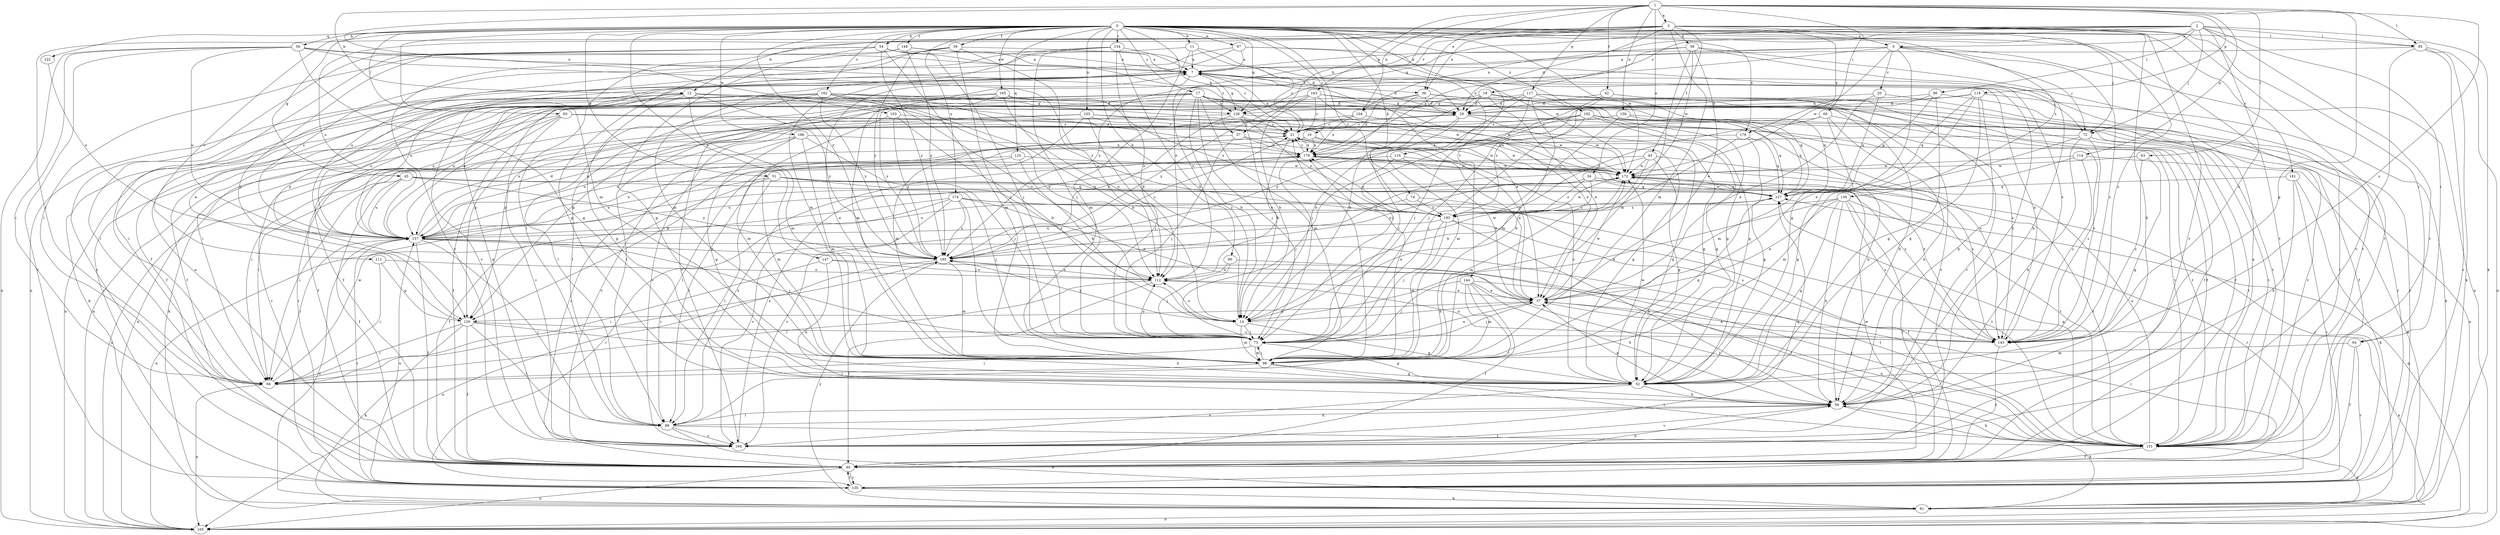 strict digraph  {
0;
1;
2;
3;
5;
7;
11;
12;
14;
16;
17;
18;
20;
21;
29;
34;
36;
37;
39;
42;
43;
44;
45;
51;
52;
54;
56;
57;
58;
59;
60;
63;
64;
66;
72;
73;
74;
80;
81;
83;
85;
86;
89;
96;
97;
103;
104;
105;
110;
111;
112;
114;
117;
119;
120;
122;
123;
126;
127;
134;
135;
136;
143;
144;
147;
148;
151;
153;
156;
157;
161;
162;
163;
164;
165;
166;
172;
174;
176;
179;
185;
192;
193;
0 -> 11  [label=b];
0 -> 16  [label=c];
0 -> 17  [label=c];
0 -> 39  [label=f];
0 -> 45  [label=g];
0 -> 51  [label=g];
0 -> 54  [label=h];
0 -> 56  [label=h];
0 -> 57  [label=h];
0 -> 72  [label=j];
0 -> 74  [label=k];
0 -> 80  [label=k];
0 -> 83  [label=l];
0 -> 85  [label=l];
0 -> 96  [label=m];
0 -> 97  [label=n];
0 -> 103  [label=n];
0 -> 110  [label=o];
0 -> 111  [label=o];
0 -> 122  [label=q];
0 -> 123  [label=q];
0 -> 126  [label=q];
0 -> 134  [label=r];
0 -> 136  [label=s];
0 -> 143  [label=s];
0 -> 144  [label=t];
0 -> 147  [label=t];
0 -> 148  [label=t];
0 -> 151  [label=t];
0 -> 161  [label=v];
0 -> 162  [label=v];
0 -> 165  [label=w];
0 -> 166  [label=w];
0 -> 172  [label=w];
0 -> 174  [label=x];
0 -> 176  [label=x];
0 -> 185  [label=y];
0 -> 192  [label=z];
0 -> 193  [label=z];
1 -> 3  [label=a];
1 -> 12  [label=b];
1 -> 34  [label=e];
1 -> 36  [label=e];
1 -> 42  [label=f];
1 -> 52  [label=g];
1 -> 57  [label=h];
1 -> 60  [label=i];
1 -> 63  [label=i];
1 -> 85  [label=l];
1 -> 104  [label=n];
1 -> 114  [label=p];
1 -> 117  [label=p];
1 -> 119  [label=p];
1 -> 143  [label=s];
1 -> 153  [label=u];
1 -> 156  [label=u];
2 -> 5  [label=a];
2 -> 18  [label=c];
2 -> 64  [label=i];
2 -> 72  [label=j];
2 -> 81  [label=k];
2 -> 85  [label=l];
2 -> 86  [label=l];
2 -> 89  [label=l];
2 -> 104  [label=n];
2 -> 126  [label=q];
2 -> 143  [label=s];
2 -> 151  [label=t];
2 -> 157  [label=u];
3 -> 5  [label=a];
3 -> 12  [label=b];
3 -> 29  [label=d];
3 -> 36  [label=e];
3 -> 43  [label=f];
3 -> 58  [label=h];
3 -> 59  [label=h];
3 -> 64  [label=i];
3 -> 66  [label=i];
3 -> 96  [label=m];
3 -> 112  [label=o];
3 -> 151  [label=t];
3 -> 163  [label=v];
3 -> 164  [label=v];
3 -> 176  [label=x];
5 -> 7  [label=a];
5 -> 20  [label=c];
5 -> 52  [label=g];
5 -> 72  [label=j];
5 -> 105  [label=n];
5 -> 112  [label=o];
5 -> 143  [label=s];
5 -> 172  [label=w];
5 -> 185  [label=y];
7 -> 29  [label=d];
7 -> 36  [label=e];
7 -> 37  [label=e];
7 -> 72  [label=j];
7 -> 96  [label=m];
7 -> 126  [label=q];
7 -> 157  [label=u];
7 -> 164  [label=v];
11 -> 7  [label=a];
11 -> 21  [label=c];
11 -> 96  [label=m];
11 -> 120  [label=p];
11 -> 172  [label=w];
12 -> 44  [label=f];
12 -> 52  [label=g];
12 -> 66  [label=i];
12 -> 81  [label=k];
12 -> 96  [label=m];
12 -> 112  [label=o];
12 -> 126  [label=q];
12 -> 157  [label=u];
12 -> 172  [label=w];
12 -> 179  [label=x];
12 -> 185  [label=y];
14 -> 52  [label=g];
14 -> 73  [label=j];
14 -> 96  [label=m];
14 -> 112  [label=o];
14 -> 185  [label=y];
16 -> 52  [label=g];
16 -> 66  [label=i];
16 -> 120  [label=p];
16 -> 172  [label=w];
16 -> 179  [label=x];
17 -> 14  [label=b];
17 -> 44  [label=f];
17 -> 73  [label=j];
17 -> 89  [label=l];
17 -> 96  [label=m];
17 -> 105  [label=n];
17 -> 120  [label=p];
17 -> 126  [label=q];
17 -> 135  [label=r];
17 -> 143  [label=s];
17 -> 164  [label=v];
17 -> 172  [label=w];
18 -> 14  [label=b];
18 -> 29  [label=d];
18 -> 37  [label=e];
18 -> 52  [label=g];
18 -> 120  [label=p];
18 -> 126  [label=q];
18 -> 164  [label=v];
20 -> 29  [label=d];
20 -> 37  [label=e];
20 -> 44  [label=f];
20 -> 127  [label=q];
21 -> 7  [label=a];
21 -> 52  [label=g];
21 -> 112  [label=o];
21 -> 157  [label=u];
21 -> 172  [label=w];
21 -> 179  [label=x];
29 -> 21  [label=c];
29 -> 59  [label=h];
29 -> 73  [label=j];
29 -> 96  [label=m];
29 -> 105  [label=n];
29 -> 157  [label=u];
29 -> 172  [label=w];
34 -> 96  [label=m];
34 -> 127  [label=q];
34 -> 135  [label=r];
34 -> 185  [label=y];
34 -> 193  [label=z];
36 -> 29  [label=d];
36 -> 44  [label=f];
36 -> 73  [label=j];
36 -> 135  [label=r];
36 -> 157  [label=u];
36 -> 179  [label=x];
37 -> 14  [label=b];
37 -> 73  [label=j];
37 -> 105  [label=n];
37 -> 120  [label=p];
37 -> 172  [label=w];
39 -> 7  [label=a];
39 -> 52  [label=g];
39 -> 73  [label=j];
39 -> 112  [label=o];
39 -> 157  [label=u];
39 -> 185  [label=y];
42 -> 29  [label=d];
42 -> 44  [label=f];
42 -> 73  [label=j];
42 -> 151  [label=t];
42 -> 193  [label=z];
43 -> 14  [label=b];
43 -> 52  [label=g];
43 -> 66  [label=i];
43 -> 143  [label=s];
43 -> 172  [label=w];
43 -> 185  [label=y];
44 -> 7  [label=a];
44 -> 21  [label=c];
44 -> 59  [label=h];
44 -> 105  [label=n];
44 -> 135  [label=r];
44 -> 172  [label=w];
45 -> 44  [label=f];
45 -> 66  [label=i];
45 -> 73  [label=j];
45 -> 127  [label=q];
45 -> 157  [label=u];
45 -> 185  [label=y];
51 -> 44  [label=f];
51 -> 89  [label=l];
51 -> 112  [label=o];
51 -> 127  [label=q];
51 -> 151  [label=t];
51 -> 157  [label=u];
52 -> 21  [label=c];
52 -> 59  [label=h];
52 -> 164  [label=v];
52 -> 172  [label=w];
54 -> 7  [label=a];
54 -> 21  [label=c];
54 -> 44  [label=f];
54 -> 52  [label=g];
54 -> 73  [label=j];
54 -> 96  [label=m];
54 -> 120  [label=p];
54 -> 135  [label=r];
54 -> 185  [label=y];
56 -> 7  [label=a];
56 -> 14  [label=b];
56 -> 21  [label=c];
56 -> 52  [label=g];
56 -> 66  [label=i];
56 -> 105  [label=n];
56 -> 135  [label=r];
56 -> 157  [label=u];
57 -> 37  [label=e];
57 -> 73  [label=j];
57 -> 89  [label=l];
57 -> 179  [label=x];
58 -> 7  [label=a];
58 -> 37  [label=e];
58 -> 59  [label=h];
58 -> 96  [label=m];
58 -> 151  [label=t];
58 -> 172  [label=w];
58 -> 179  [label=x];
59 -> 37  [label=e];
59 -> 81  [label=k];
59 -> 89  [label=l];
59 -> 164  [label=v];
60 -> 21  [label=c];
60 -> 59  [label=h];
60 -> 96  [label=m];
60 -> 143  [label=s];
60 -> 193  [label=z];
63 -> 52  [label=g];
63 -> 143  [label=s];
63 -> 172  [label=w];
64 -> 44  [label=f];
64 -> 96  [label=m];
64 -> 135  [label=r];
66 -> 105  [label=n];
66 -> 172  [label=w];
72 -> 52  [label=g];
72 -> 59  [label=h];
72 -> 143  [label=s];
72 -> 151  [label=t];
72 -> 179  [label=x];
73 -> 37  [label=e];
73 -> 52  [label=g];
73 -> 66  [label=i];
73 -> 96  [label=m];
73 -> 112  [label=o];
74 -> 44  [label=f];
74 -> 164  [label=v];
74 -> 193  [label=z];
80 -> 73  [label=j];
80 -> 112  [label=o];
80 -> 151  [label=t];
81 -> 105  [label=n];
81 -> 157  [label=u];
81 -> 185  [label=y];
83 -> 21  [label=c];
83 -> 44  [label=f];
83 -> 52  [label=g];
83 -> 81  [label=k];
83 -> 105  [label=n];
83 -> 151  [label=t];
83 -> 164  [label=v];
85 -> 7  [label=a];
85 -> 81  [label=k];
85 -> 105  [label=n];
85 -> 135  [label=r];
85 -> 164  [label=v];
86 -> 29  [label=d];
86 -> 52  [label=g];
86 -> 73  [label=j];
86 -> 127  [label=q];
86 -> 151  [label=t];
89 -> 59  [label=h];
89 -> 81  [label=k];
89 -> 151  [label=t];
89 -> 164  [label=v];
89 -> 179  [label=x];
96 -> 7  [label=a];
96 -> 21  [label=c];
96 -> 52  [label=g];
96 -> 66  [label=i];
96 -> 73  [label=j];
96 -> 127  [label=q];
96 -> 151  [label=t];
96 -> 179  [label=x];
97 -> 7  [label=a];
97 -> 59  [label=h];
97 -> 96  [label=m];
97 -> 143  [label=s];
97 -> 157  [label=u];
103 -> 21  [label=c];
103 -> 37  [label=e];
103 -> 44  [label=f];
103 -> 73  [label=j];
103 -> 96  [label=m];
103 -> 135  [label=r];
103 -> 172  [label=w];
104 -> 21  [label=c];
104 -> 157  [label=u];
104 -> 172  [label=w];
104 -> 179  [label=x];
105 -> 127  [label=q];
110 -> 37  [label=e];
110 -> 73  [label=j];
110 -> 89  [label=l];
110 -> 172  [label=w];
111 -> 66  [label=i];
111 -> 112  [label=o];
111 -> 120  [label=p];
112 -> 37  [label=e];
112 -> 44  [label=f];
112 -> 66  [label=i];
114 -> 81  [label=k];
114 -> 96  [label=m];
114 -> 143  [label=s];
114 -> 172  [label=w];
117 -> 14  [label=b];
117 -> 29  [label=d];
117 -> 52  [label=g];
117 -> 59  [label=h];
117 -> 66  [label=i];
117 -> 73  [label=j];
117 -> 96  [label=m];
117 -> 127  [label=q];
117 -> 164  [label=v];
119 -> 29  [label=d];
119 -> 37  [label=e];
119 -> 52  [label=g];
119 -> 59  [label=h];
119 -> 81  [label=k];
119 -> 120  [label=p];
119 -> 127  [label=q];
120 -> 7  [label=a];
120 -> 44  [label=f];
120 -> 59  [label=h];
120 -> 66  [label=i];
120 -> 81  [label=k];
120 -> 89  [label=l];
120 -> 143  [label=s];
122 -> 157  [label=u];
123 -> 14  [label=b];
123 -> 96  [label=m];
123 -> 105  [label=n];
123 -> 172  [label=w];
126 -> 14  [label=b];
126 -> 21  [label=c];
126 -> 135  [label=r];
126 -> 151  [label=t];
126 -> 185  [label=y];
126 -> 193  [label=z];
127 -> 157  [label=u];
127 -> 172  [label=w];
127 -> 193  [label=z];
134 -> 7  [label=a];
134 -> 14  [label=b];
134 -> 73  [label=j];
134 -> 96  [label=m];
134 -> 105  [label=n];
134 -> 112  [label=o];
135 -> 44  [label=f];
135 -> 81  [label=k];
135 -> 157  [label=u];
136 -> 14  [label=b];
136 -> 37  [label=e];
136 -> 44  [label=f];
136 -> 52  [label=g];
136 -> 59  [label=h];
136 -> 135  [label=r];
136 -> 143  [label=s];
136 -> 193  [label=z];
143 -> 7  [label=a];
143 -> 37  [label=e];
143 -> 44  [label=f];
143 -> 112  [label=o];
143 -> 179  [label=x];
144 -> 37  [label=e];
144 -> 44  [label=f];
144 -> 59  [label=h];
144 -> 73  [label=j];
144 -> 89  [label=l];
144 -> 96  [label=m];
144 -> 135  [label=r];
147 -> 59  [label=h];
147 -> 66  [label=i];
147 -> 112  [label=o];
147 -> 151  [label=t];
148 -> 7  [label=a];
148 -> 29  [label=d];
148 -> 66  [label=i];
148 -> 164  [label=v];
148 -> 185  [label=y];
151 -> 7  [label=a];
151 -> 37  [label=e];
151 -> 44  [label=f];
151 -> 59  [label=h];
151 -> 81  [label=k];
151 -> 127  [label=q];
151 -> 179  [label=x];
151 -> 185  [label=y];
153 -> 14  [label=b];
153 -> 21  [label=c];
153 -> 96  [label=m];
153 -> 185  [label=y];
156 -> 21  [label=c];
156 -> 127  [label=q];
156 -> 151  [label=t];
156 -> 193  [label=z];
157 -> 29  [label=d];
157 -> 44  [label=f];
157 -> 66  [label=i];
157 -> 73  [label=j];
157 -> 89  [label=l];
157 -> 135  [label=r];
157 -> 151  [label=t];
157 -> 179  [label=x];
157 -> 185  [label=y];
161 -> 59  [label=h];
161 -> 81  [label=k];
161 -> 127  [label=q];
161 -> 135  [label=r];
162 -> 14  [label=b];
162 -> 29  [label=d];
162 -> 44  [label=f];
162 -> 66  [label=i];
162 -> 89  [label=l];
162 -> 105  [label=n];
162 -> 112  [label=o];
162 -> 127  [label=q];
162 -> 135  [label=r];
162 -> 185  [label=y];
162 -> 193  [label=z];
163 -> 14  [label=b];
163 -> 21  [label=c];
163 -> 29  [label=d];
163 -> 37  [label=e];
163 -> 44  [label=f];
163 -> 157  [label=u];
163 -> 185  [label=y];
164 -> 7  [label=a];
164 -> 127  [label=q];
164 -> 179  [label=x];
165 -> 29  [label=d];
165 -> 89  [label=l];
165 -> 112  [label=o];
165 -> 157  [label=u];
165 -> 185  [label=y];
165 -> 193  [label=z];
166 -> 52  [label=g];
166 -> 73  [label=j];
166 -> 96  [label=m];
166 -> 157  [label=u];
166 -> 164  [label=v];
166 -> 179  [label=x];
172 -> 127  [label=q];
172 -> 151  [label=t];
172 -> 157  [label=u];
174 -> 37  [label=e];
174 -> 73  [label=j];
174 -> 105  [label=n];
174 -> 135  [label=r];
174 -> 151  [label=t];
174 -> 164  [label=v];
174 -> 185  [label=y];
174 -> 193  [label=z];
176 -> 14  [label=b];
176 -> 52  [label=g];
176 -> 127  [label=q];
176 -> 179  [label=x];
179 -> 21  [label=c];
179 -> 143  [label=s];
179 -> 172  [label=w];
185 -> 21  [label=c];
185 -> 66  [label=i];
185 -> 96  [label=m];
185 -> 105  [label=n];
185 -> 112  [label=o];
185 -> 172  [label=w];
192 -> 21  [label=c];
192 -> 52  [label=g];
192 -> 73  [label=j];
192 -> 127  [label=q];
192 -> 143  [label=s];
192 -> 151  [label=t];
192 -> 164  [label=v];
192 -> 185  [label=y];
193 -> 59  [label=h];
193 -> 73  [label=j];
193 -> 96  [label=m];
193 -> 143  [label=s];
193 -> 157  [label=u];
193 -> 172  [label=w];
193 -> 179  [label=x];
}
